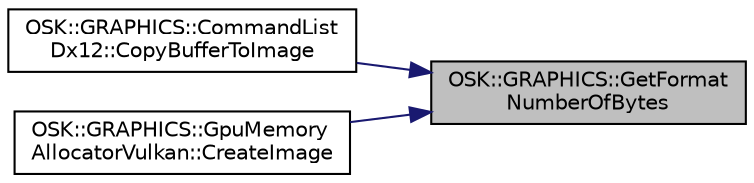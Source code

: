 digraph "OSK::GRAPHICS::GetFormatNumberOfBytes"
{
 // INTERACTIVE_SVG=YES
 // LATEX_PDF_SIZE
  edge [fontname="Helvetica",fontsize="10",labelfontname="Helvetica",labelfontsize="10"];
  node [fontname="Helvetica",fontsize="10",shape=record];
  rankdir="RL";
  Node1 [label="OSK::GRAPHICS::GetFormat\lNumberOfBytes",height=0.2,width=0.4,color="black", fillcolor="grey75", style="filled", fontcolor="black",tooltip="Devuelve el número de bytes que ocupa un píxel de un formato dado."];
  Node1 -> Node2 [dir="back",color="midnightblue",fontsize="10",style="solid",fontname="Helvetica"];
  Node2 [label="OSK::GRAPHICS::CommandList\lDx12::CopyBufferToImage",height=0.2,width=0.4,color="black", fillcolor="white", style="filled",URL="$class_o_s_k_1_1_g_r_a_p_h_i_c_s_1_1_command_list_dx12.html#a4b89d32326161602a638dd6e80d79fef",tooltip="Copia la imagen guardada en un buffer a una imagen en la GPU. Para poder subir una imagen a la GPU,..."];
  Node1 -> Node3 [dir="back",color="midnightblue",fontsize="10",style="solid",fontname="Helvetica"];
  Node3 [label="OSK::GRAPHICS::GpuMemory\lAllocatorVulkan::CreateImage",height=0.2,width=0.4,color="black", fillcolor="white", style="filled",URL="$class_o_s_k_1_1_g_r_a_p_h_i_c_s_1_1_gpu_memory_allocator_vulkan.html#aad18acc2028b57d737421b15f95fb5af",tooltip="Crea una nueva imagen en la GPU."];
}
